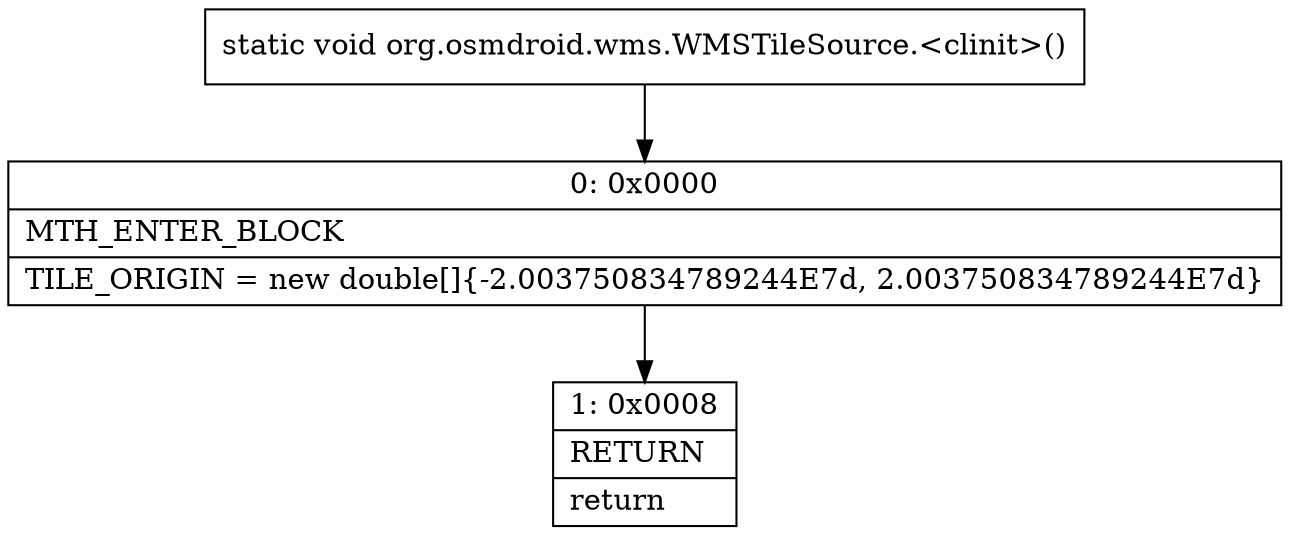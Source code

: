 digraph "CFG fororg.osmdroid.wms.WMSTileSource.\<clinit\>()V" {
Node_0 [shape=record,label="{0\:\ 0x0000|MTH_ENTER_BLOCK\l|TILE_ORIGIN = new double[]\{\-2.003750834789244E7d, 2.003750834789244E7d\}\l}"];
Node_1 [shape=record,label="{1\:\ 0x0008|RETURN\l|return\l}"];
MethodNode[shape=record,label="{static void org.osmdroid.wms.WMSTileSource.\<clinit\>() }"];
MethodNode -> Node_0;
Node_0 -> Node_1;
}

